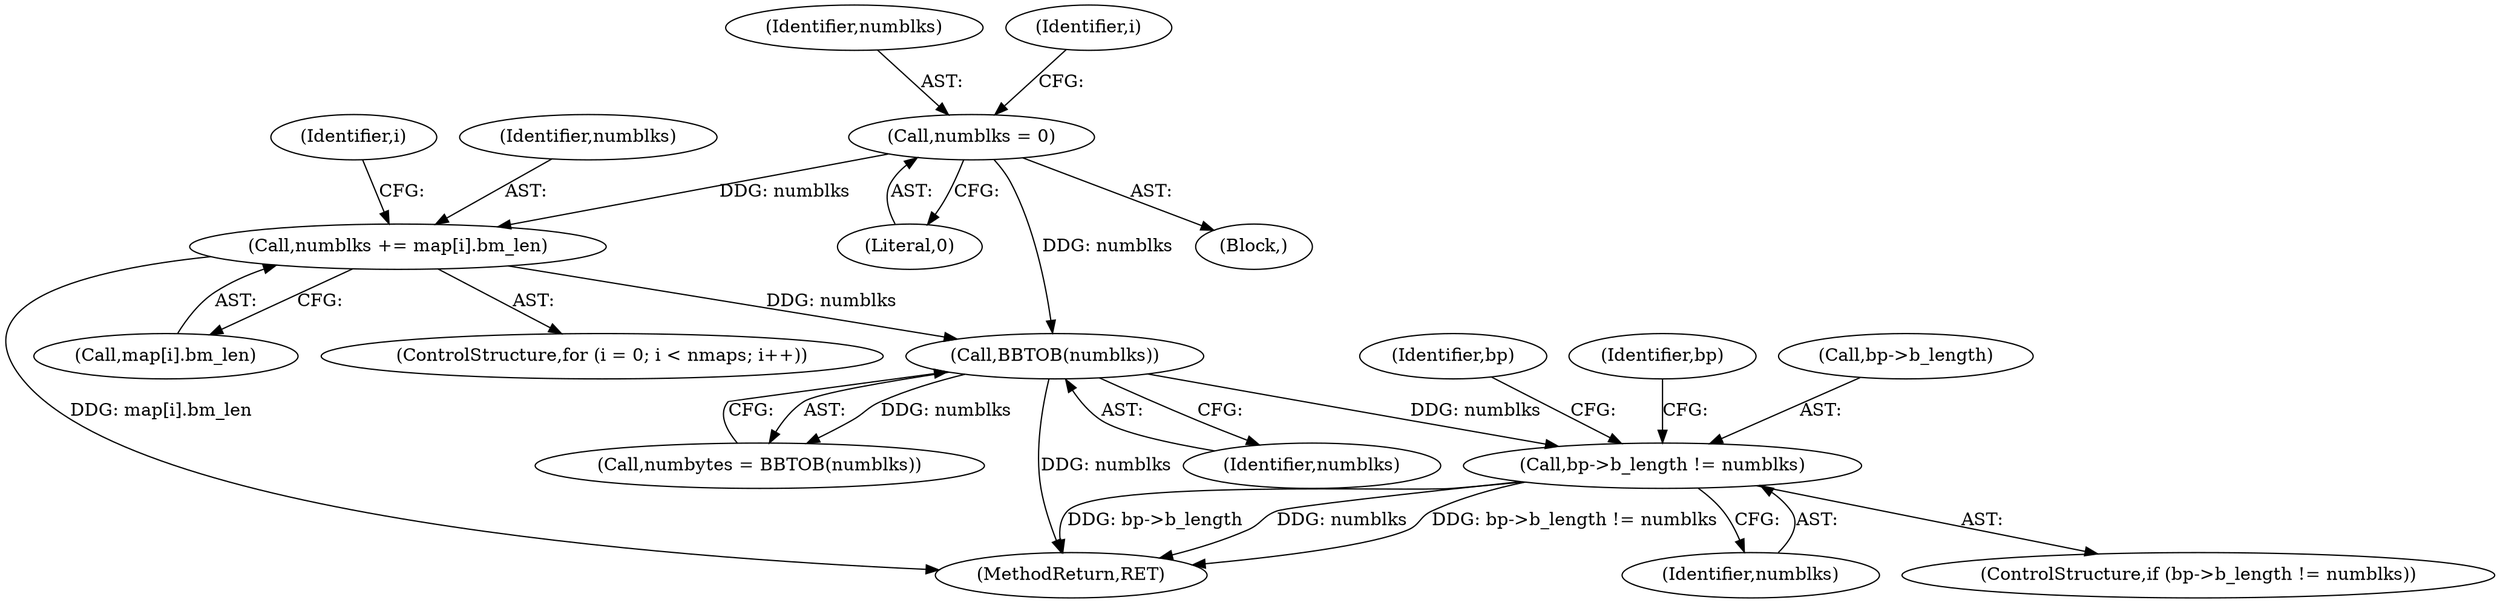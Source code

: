 digraph "0_linux_eb178619f930fa2ba2348de332a1ff1c66a31424@pointer" {
"1000270" [label="(Call,bp->b_length != numblks)"];
"1000153" [label="(Call,BBTOB(numblks))"];
"1000131" [label="(Call,numblks = 0)"];
"1000144" [label="(Call,numblks += map[i].bm_len)"];
"1000133" [label="(Literal,0)"];
"1000115" [label="(Block,)"];
"1000135" [label="(ControlStructure,for (i = 0; i < nmaps; i++))"];
"1000279" [label="(Identifier,bp)"];
"1000143" [label="(Identifier,i)"];
"1000154" [label="(Identifier,numblks)"];
"1000293" [label="(Identifier,bp)"];
"1000131" [label="(Call,numblks = 0)"];
"1000274" [label="(Identifier,numblks)"];
"1000144" [label="(Call,numblks += map[i].bm_len)"];
"1000132" [label="(Identifier,numblks)"];
"1000146" [label="(Call,map[i].bm_len)"];
"1000137" [label="(Identifier,i)"];
"1000145" [label="(Identifier,numblks)"];
"1000269" [label="(ControlStructure,if (bp->b_length != numblks))"];
"1000271" [label="(Call,bp->b_length)"];
"1000407" [label="(MethodReturn,RET)"];
"1000151" [label="(Call,numbytes = BBTOB(numblks))"];
"1000270" [label="(Call,bp->b_length != numblks)"];
"1000153" [label="(Call,BBTOB(numblks))"];
"1000270" -> "1000269"  [label="AST: "];
"1000270" -> "1000274"  [label="CFG: "];
"1000271" -> "1000270"  [label="AST: "];
"1000274" -> "1000270"  [label="AST: "];
"1000279" -> "1000270"  [label="CFG: "];
"1000293" -> "1000270"  [label="CFG: "];
"1000270" -> "1000407"  [label="DDG: numblks"];
"1000270" -> "1000407"  [label="DDG: bp->b_length != numblks"];
"1000270" -> "1000407"  [label="DDG: bp->b_length"];
"1000153" -> "1000270"  [label="DDG: numblks"];
"1000153" -> "1000151"  [label="AST: "];
"1000153" -> "1000154"  [label="CFG: "];
"1000154" -> "1000153"  [label="AST: "];
"1000151" -> "1000153"  [label="CFG: "];
"1000153" -> "1000407"  [label="DDG: numblks"];
"1000153" -> "1000151"  [label="DDG: numblks"];
"1000131" -> "1000153"  [label="DDG: numblks"];
"1000144" -> "1000153"  [label="DDG: numblks"];
"1000131" -> "1000115"  [label="AST: "];
"1000131" -> "1000133"  [label="CFG: "];
"1000132" -> "1000131"  [label="AST: "];
"1000133" -> "1000131"  [label="AST: "];
"1000137" -> "1000131"  [label="CFG: "];
"1000131" -> "1000144"  [label="DDG: numblks"];
"1000144" -> "1000135"  [label="AST: "];
"1000144" -> "1000146"  [label="CFG: "];
"1000145" -> "1000144"  [label="AST: "];
"1000146" -> "1000144"  [label="AST: "];
"1000143" -> "1000144"  [label="CFG: "];
"1000144" -> "1000407"  [label="DDG: map[i].bm_len"];
}
